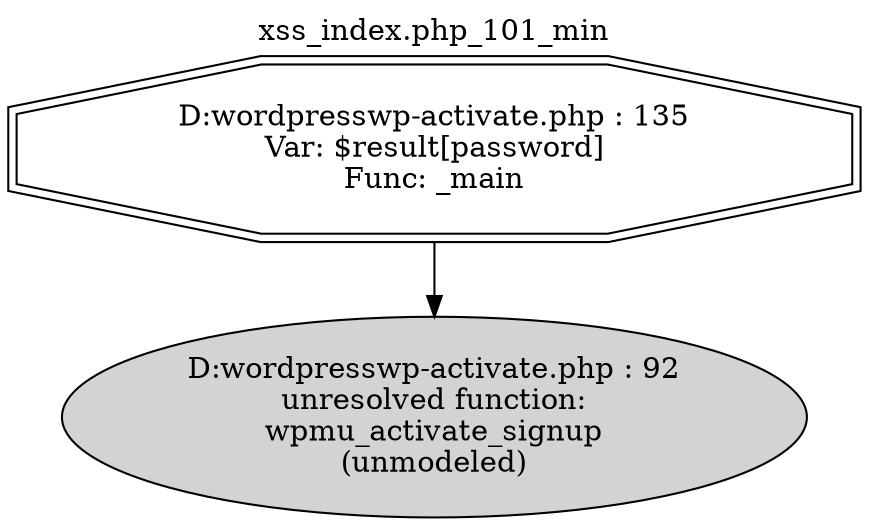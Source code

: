 digraph cfg {
  label="xss_index.php_101_min";
  labelloc=t;
  n1 [shape=doubleoctagon, label="D:\wordpress\wp-activate.php : 135\nVar: $result[password]\nFunc: _main\n"];
  n2 [shape=ellipse, label="D:\wordpress\wp-activate.php : 92\nunresolved function:\nwpmu_activate_signup\n(unmodeled)\n",style=filled];
  n1 -> n2;
}
